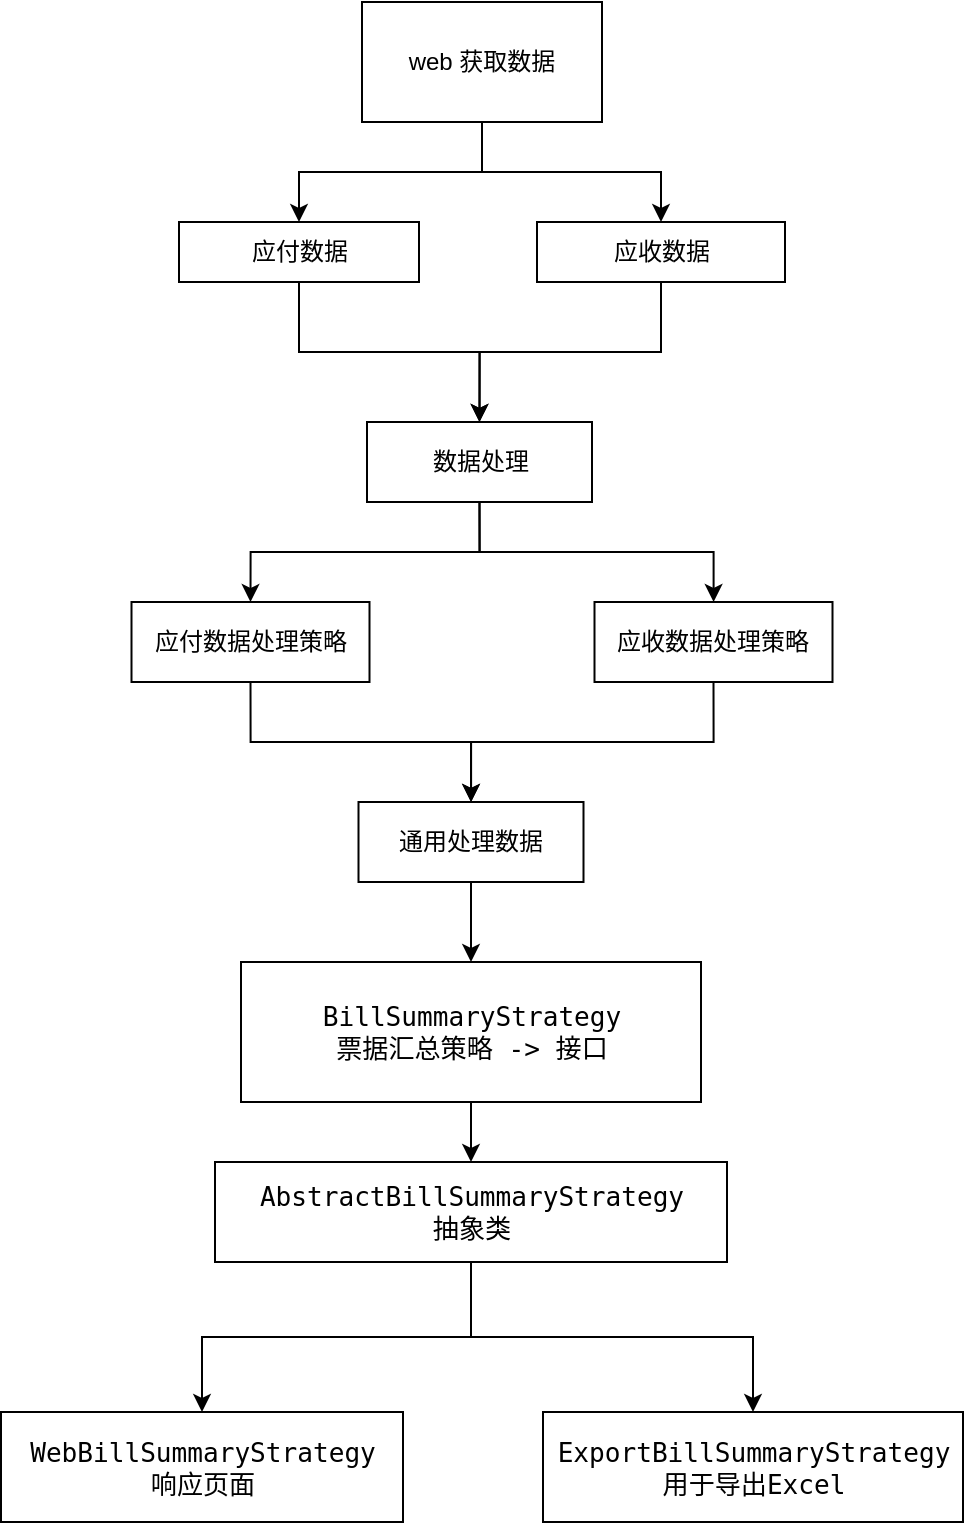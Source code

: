 <mxfile version="26.0.16">
  <diagram name="第 1 页" id="4VJJqoYCKp3lYMonkxZw">
    <mxGraphModel dx="889" dy="1744" grid="1" gridSize="10" guides="1" tooltips="1" connect="1" arrows="1" fold="1" page="1" pageScale="1" pageWidth="827" pageHeight="1169" math="0" shadow="0">
      <root>
        <mxCell id="0" />
        <mxCell id="1" parent="0" />
        <mxCell id="HAg0UM9NpMbZSw5hfN5h-2" value="" style="edgeStyle=orthogonalEdgeStyle;rounded=0;orthogonalLoop=1;jettySize=auto;html=1;" parent="1" source="CM4hn86EEaYbXdK9A_Va-1" target="HAg0UM9NpMbZSw5hfN5h-1" edge="1">
          <mxGeometry relative="1" as="geometry" />
        </mxCell>
        <mxCell id="CM4hn86EEaYbXdK9A_Va-1" value="&lt;div style=&quot;background-color: rgb(255, 255, 255); color: rgb(8, 8, 8);&quot;&gt;&lt;pre style=&quot;font-family:&#39;JetBrains Mono&#39;,monospace;font-size:9.8pt;&quot;&gt;&lt;span style=&quot;color: rgb(0, 0, 0);&quot;&gt;BillSummaryStrategy&lt;br/&gt;票据汇总策略 -&amp;gt; 接口&lt;/span&gt;&lt;/pre&gt;&lt;/div&gt;" style="rounded=0;whiteSpace=wrap;html=1;" parent="1" vertex="1">
          <mxGeometry x="304.5" y="340" width="230" height="70" as="geometry" />
        </mxCell>
        <mxCell id="HAg0UM9NpMbZSw5hfN5h-4" value="" style="edgeStyle=orthogonalEdgeStyle;rounded=0;orthogonalLoop=1;jettySize=auto;html=1;" parent="1" source="HAg0UM9NpMbZSw5hfN5h-1" target="HAg0UM9NpMbZSw5hfN5h-3" edge="1">
          <mxGeometry relative="1" as="geometry" />
        </mxCell>
        <mxCell id="HAg0UM9NpMbZSw5hfN5h-6" style="edgeStyle=orthogonalEdgeStyle;rounded=0;orthogonalLoop=1;jettySize=auto;html=1;exitX=0.5;exitY=1;exitDx=0;exitDy=0;entryX=0.5;entryY=0;entryDx=0;entryDy=0;" parent="1" source="HAg0UM9NpMbZSw5hfN5h-1" target="HAg0UM9NpMbZSw5hfN5h-5" edge="1">
          <mxGeometry relative="1" as="geometry" />
        </mxCell>
        <mxCell id="HAg0UM9NpMbZSw5hfN5h-1" value="&lt;div style=&quot;background-color: rgb(255, 255, 255); color: rgb(8, 8, 8);&quot;&gt;&lt;pre style=&quot;font-family:&#39;JetBrains Mono&#39;,monospace;font-size:9.8pt;&quot;&gt;&lt;span style=&quot;color: rgb(0, 0, 0);&quot;&gt;AbstractBillSummaryStrategy&lt;br/&gt;抽象类&lt;/span&gt;&lt;/pre&gt;&lt;/div&gt;" style="whiteSpace=wrap;html=1;rounded=0;" parent="1" vertex="1">
          <mxGeometry x="291.5" y="440" width="256" height="50" as="geometry" />
        </mxCell>
        <mxCell id="HAg0UM9NpMbZSw5hfN5h-3" value="&lt;div style=&quot;background-color: rgb(255, 255, 255); color: rgb(8, 8, 8);&quot;&gt;&lt;pre style=&quot;font-family:&#39;JetBrains Mono&#39;,monospace;font-size:9.8pt;&quot;&gt;&lt;span style=&quot;color: rgb(0, 0, 0);&quot;&gt;WebBillSummaryStrategy&lt;br/&gt;响应页面&lt;/span&gt;&lt;/pre&gt;&lt;/div&gt;" style="whiteSpace=wrap;html=1;rounded=0;" parent="1" vertex="1">
          <mxGeometry x="184.5" y="565" width="201" height="55" as="geometry" />
        </mxCell>
        <mxCell id="HAg0UM9NpMbZSw5hfN5h-5" value="&lt;div style=&quot;background-color: rgb(255, 255, 255); color: rgb(8, 8, 8);&quot;&gt;&lt;pre style=&quot;font-family:&#39;JetBrains Mono&#39;,monospace;font-size:9.8pt;&quot;&gt;&lt;div&gt;&lt;pre style=&quot;font-family:&#39;JetBrains Mono&#39;,monospace;font-size:9.8pt;&quot;&gt;&lt;span style=&quot;color: rgb(0, 0, 0);&quot;&gt;ExportBillSummaryStrategy&lt;br/&gt;用于导出Excel&lt;/span&gt;&lt;/pre&gt;&lt;/div&gt;&lt;/pre&gt;&lt;/div&gt;" style="whiteSpace=wrap;html=1;rounded=0;" parent="1" vertex="1">
          <mxGeometry x="455.5" y="565" width="210" height="55" as="geometry" />
        </mxCell>
        <mxCell id="HAg0UM9NpMbZSw5hfN5h-11" style="edgeStyle=orthogonalEdgeStyle;rounded=0;orthogonalLoop=1;jettySize=auto;html=1;exitX=0.5;exitY=1;exitDx=0;exitDy=0;entryX=0.5;entryY=0;entryDx=0;entryDy=0;" parent="1" source="HAg0UM9NpMbZSw5hfN5h-7" target="HAg0UM9NpMbZSw5hfN5h-8" edge="1">
          <mxGeometry relative="1" as="geometry" />
        </mxCell>
        <mxCell id="HAg0UM9NpMbZSw5hfN5h-12" style="edgeStyle=orthogonalEdgeStyle;rounded=0;orthogonalLoop=1;jettySize=auto;html=1;exitX=0.5;exitY=1;exitDx=0;exitDy=0;entryX=0.5;entryY=0;entryDx=0;entryDy=0;" parent="1" source="HAg0UM9NpMbZSw5hfN5h-7" target="HAg0UM9NpMbZSw5hfN5h-9" edge="1">
          <mxGeometry relative="1" as="geometry" />
        </mxCell>
        <mxCell id="HAg0UM9NpMbZSw5hfN5h-7" value="web 获取数据" style="rounded=0;whiteSpace=wrap;html=1;" parent="1" vertex="1">
          <mxGeometry x="365" y="-140" width="120" height="60" as="geometry" />
        </mxCell>
        <mxCell id="HAg0UM9NpMbZSw5hfN5h-13" style="edgeStyle=orthogonalEdgeStyle;rounded=0;orthogonalLoop=1;jettySize=auto;html=1;exitX=0.5;exitY=1;exitDx=0;exitDy=0;entryX=0.5;entryY=0;entryDx=0;entryDy=0;" parent="1" source="HAg0UM9NpMbZSw5hfN5h-8" target="HAg0UM9NpMbZSw5hfN5h-10" edge="1">
          <mxGeometry relative="1" as="geometry" />
        </mxCell>
        <mxCell id="HAg0UM9NpMbZSw5hfN5h-8" value="应付数据" style="rounded=0;whiteSpace=wrap;html=1;" parent="1" vertex="1">
          <mxGeometry x="273.5" y="-30" width="120" height="30" as="geometry" />
        </mxCell>
        <mxCell id="HAg0UM9NpMbZSw5hfN5h-15" style="edgeStyle=orthogonalEdgeStyle;rounded=0;orthogonalLoop=1;jettySize=auto;html=1;exitX=0.5;exitY=1;exitDx=0;exitDy=0;entryX=0.5;entryY=0;entryDx=0;entryDy=0;" parent="1" source="HAg0UM9NpMbZSw5hfN5h-9" target="HAg0UM9NpMbZSw5hfN5h-10" edge="1">
          <mxGeometry relative="1" as="geometry" />
        </mxCell>
        <mxCell id="HAg0UM9NpMbZSw5hfN5h-9" value="应收数据" style="rounded=0;whiteSpace=wrap;html=1;" parent="1" vertex="1">
          <mxGeometry x="452.5" y="-30" width="124" height="30" as="geometry" />
        </mxCell>
        <mxCell id="HAg0UM9NpMbZSw5hfN5h-20" style="edgeStyle=orthogonalEdgeStyle;rounded=0;orthogonalLoop=1;jettySize=auto;html=1;exitX=0.5;exitY=1;exitDx=0;exitDy=0;entryX=0.5;entryY=0;entryDx=0;entryDy=0;" parent="1" source="HAg0UM9NpMbZSw5hfN5h-10" target="HAg0UM9NpMbZSw5hfN5h-17" edge="1">
          <mxGeometry relative="1" as="geometry" />
        </mxCell>
        <mxCell id="HAg0UM9NpMbZSw5hfN5h-21" style="edgeStyle=orthogonalEdgeStyle;rounded=0;orthogonalLoop=1;jettySize=auto;html=1;exitX=0.5;exitY=1;exitDx=0;exitDy=0;" parent="1" source="HAg0UM9NpMbZSw5hfN5h-10" target="HAg0UM9NpMbZSw5hfN5h-18" edge="1">
          <mxGeometry relative="1" as="geometry" />
        </mxCell>
        <mxCell id="HAg0UM9NpMbZSw5hfN5h-10" value="数据处理" style="rounded=0;whiteSpace=wrap;html=1;" parent="1" vertex="1">
          <mxGeometry x="367.5" y="70" width="112.5" height="40" as="geometry" />
        </mxCell>
        <mxCell id="HAg0UM9NpMbZSw5hfN5h-22" style="edgeStyle=orthogonalEdgeStyle;rounded=0;orthogonalLoop=1;jettySize=auto;html=1;exitX=0.5;exitY=1;exitDx=0;exitDy=0;" parent="1" source="HAg0UM9NpMbZSw5hfN5h-17" target="HAg0UM9NpMbZSw5hfN5h-19" edge="1">
          <mxGeometry relative="1" as="geometry" />
        </mxCell>
        <mxCell id="HAg0UM9NpMbZSw5hfN5h-17" value="应付数据处理策略" style="rounded=0;whiteSpace=wrap;html=1;" parent="1" vertex="1">
          <mxGeometry x="249.75" y="160" width="119" height="40" as="geometry" />
        </mxCell>
        <mxCell id="HAg0UM9NpMbZSw5hfN5h-24" style="edgeStyle=orthogonalEdgeStyle;rounded=0;orthogonalLoop=1;jettySize=auto;html=1;exitX=0.5;exitY=1;exitDx=0;exitDy=0;entryX=0.5;entryY=0;entryDx=0;entryDy=0;" parent="1" source="HAg0UM9NpMbZSw5hfN5h-18" target="HAg0UM9NpMbZSw5hfN5h-19" edge="1">
          <mxGeometry relative="1" as="geometry" />
        </mxCell>
        <mxCell id="HAg0UM9NpMbZSw5hfN5h-18" value="应收数据处理策略" style="rounded=0;whiteSpace=wrap;html=1;" parent="1" vertex="1">
          <mxGeometry x="481.25" y="160" width="119" height="40" as="geometry" />
        </mxCell>
        <mxCell id="HAg0UM9NpMbZSw5hfN5h-25" style="edgeStyle=orthogonalEdgeStyle;rounded=0;orthogonalLoop=1;jettySize=auto;html=1;exitX=0.5;exitY=1;exitDx=0;exitDy=0;entryX=0.5;entryY=0;entryDx=0;entryDy=0;" parent="1" source="HAg0UM9NpMbZSw5hfN5h-19" target="CM4hn86EEaYbXdK9A_Va-1" edge="1">
          <mxGeometry relative="1" as="geometry" />
        </mxCell>
        <mxCell id="HAg0UM9NpMbZSw5hfN5h-19" value="通用处理数据" style="rounded=0;whiteSpace=wrap;html=1;" parent="1" vertex="1">
          <mxGeometry x="363.25" y="260" width="112.5" height="40" as="geometry" />
        </mxCell>
      </root>
    </mxGraphModel>
  </diagram>
</mxfile>
